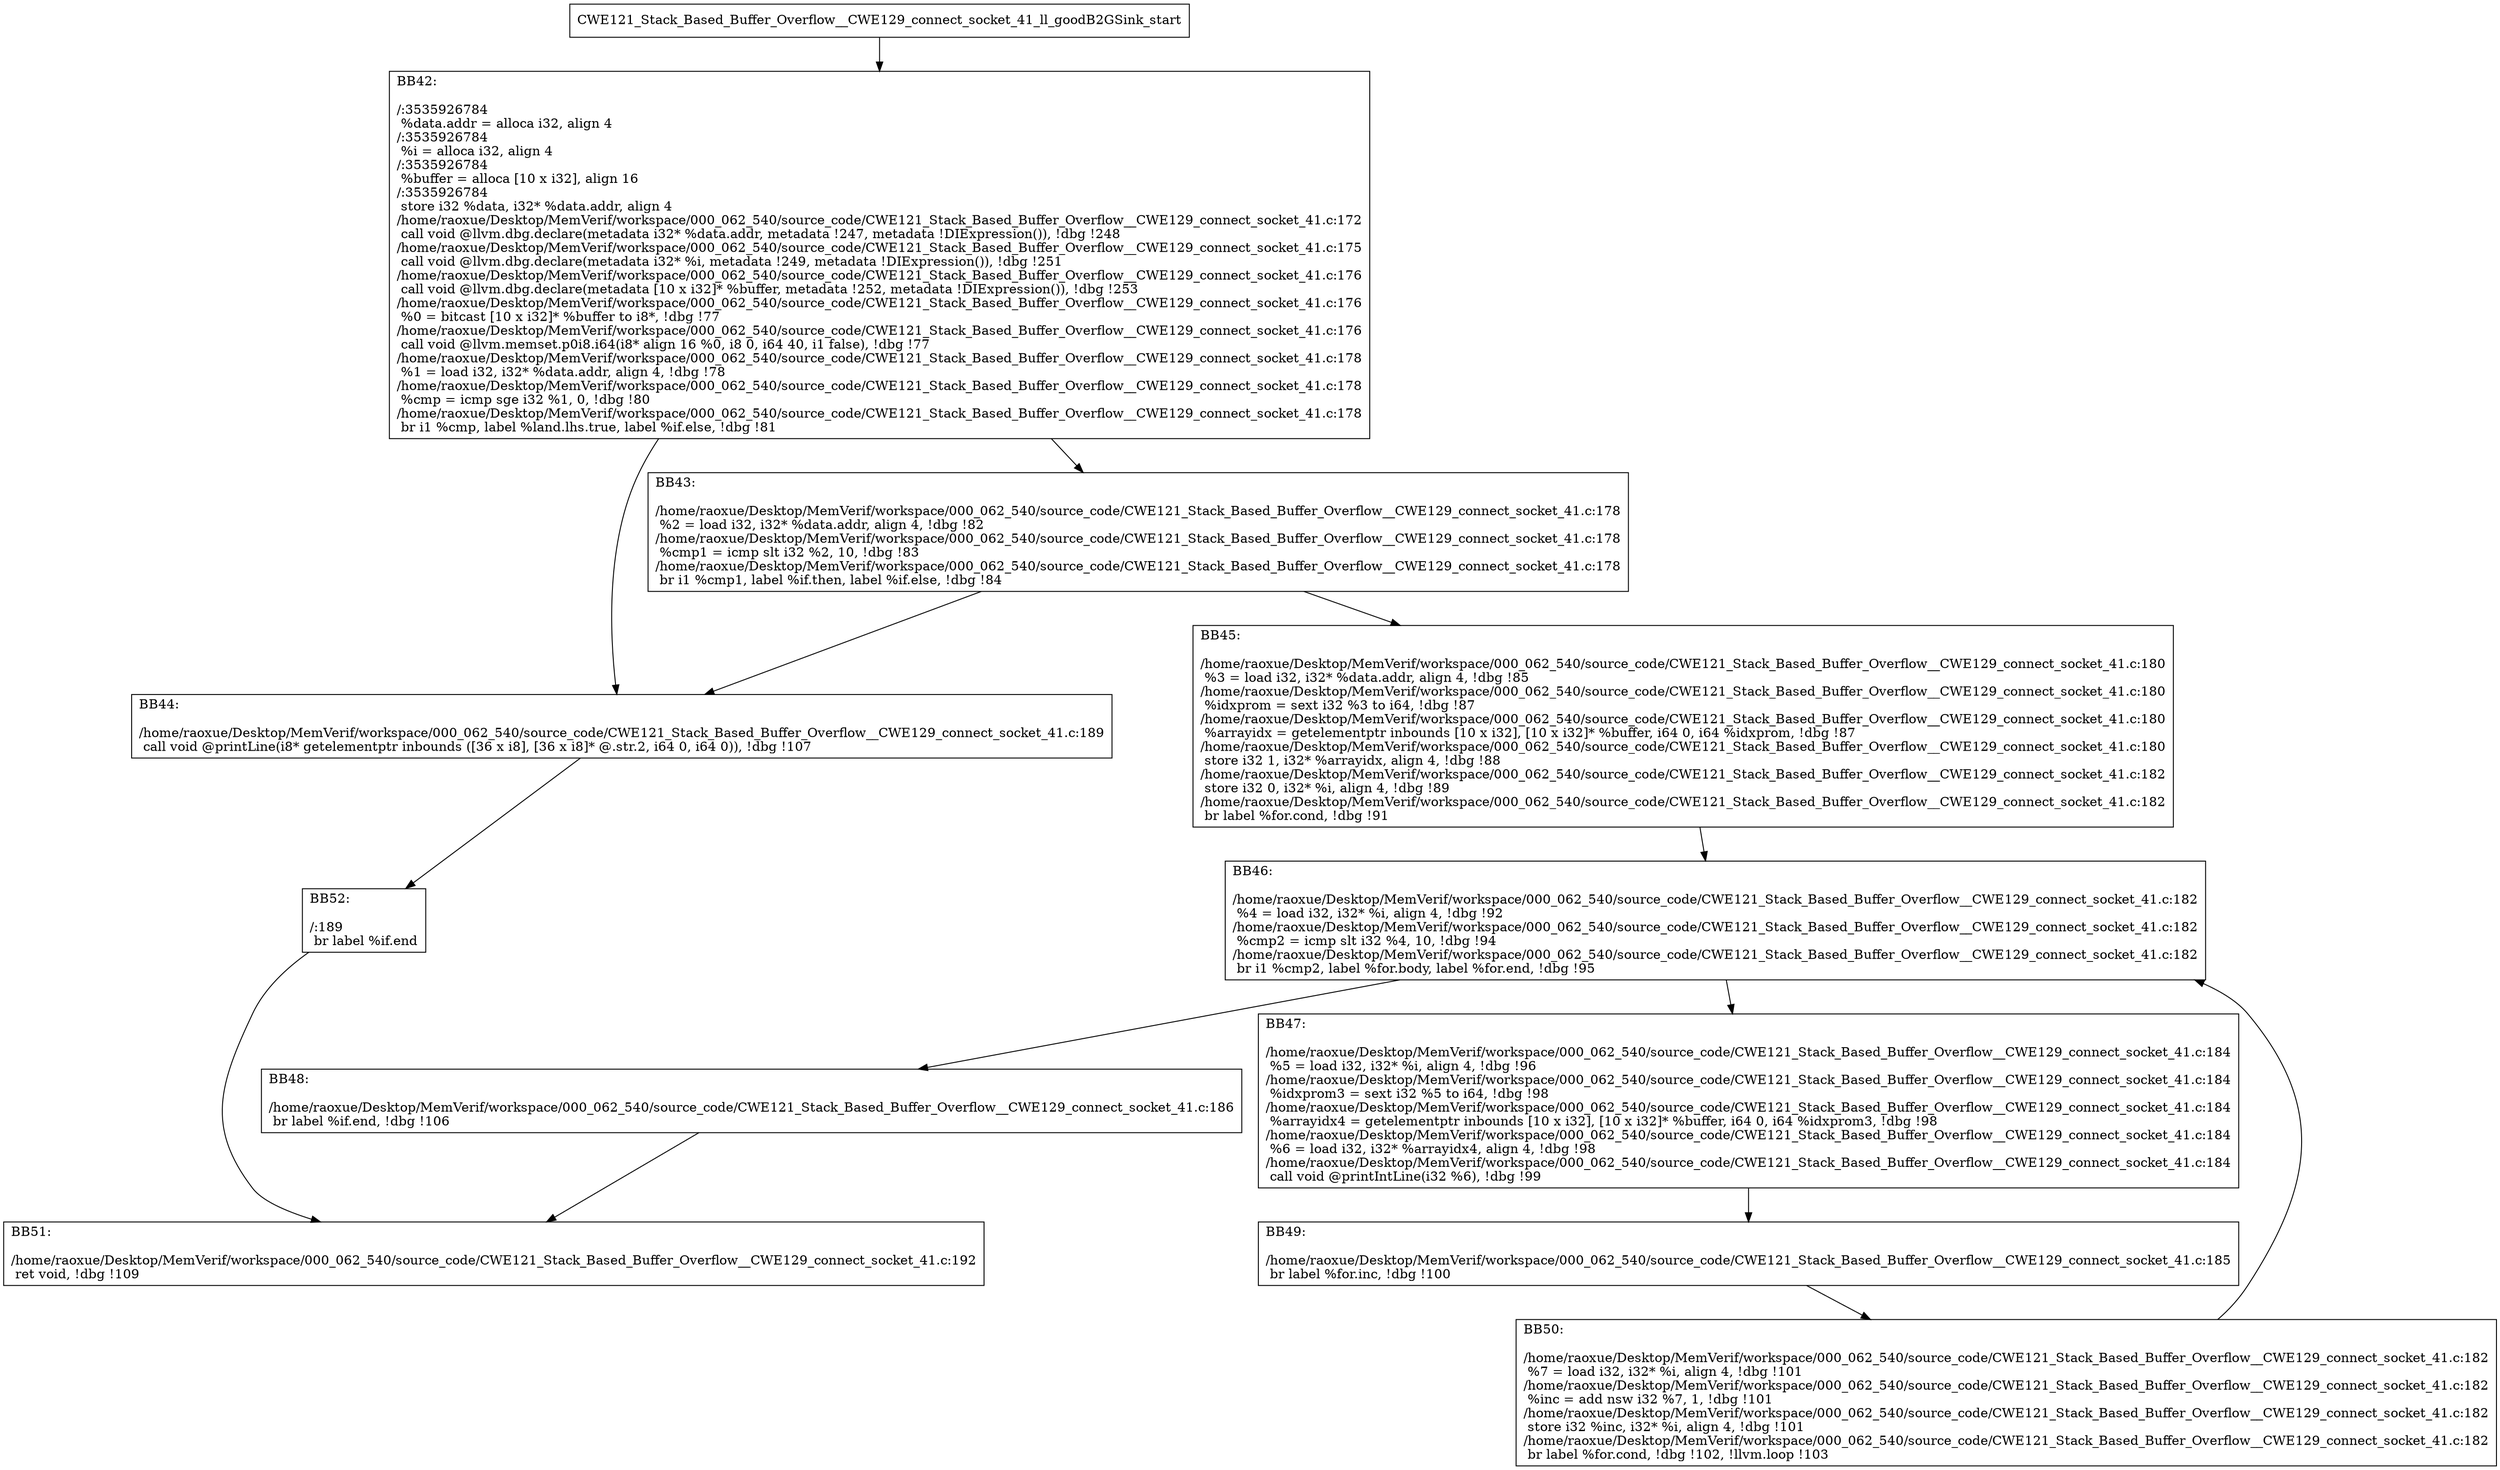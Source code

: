 digraph "CFG for'CWE121_Stack_Based_Buffer_Overflow__CWE129_connect_socket_41_ll_goodB2GSink' function" {
	BBCWE121_Stack_Based_Buffer_Overflow__CWE129_connect_socket_41_ll_goodB2GSink_start[shape=record,label="{CWE121_Stack_Based_Buffer_Overflow__CWE129_connect_socket_41_ll_goodB2GSink_start}"];
	BBCWE121_Stack_Based_Buffer_Overflow__CWE129_connect_socket_41_ll_goodB2GSink_start-> CWE121_Stack_Based_Buffer_Overflow__CWE129_connect_socket_41_ll_goodB2GSinkBB42;
	CWE121_Stack_Based_Buffer_Overflow__CWE129_connect_socket_41_ll_goodB2GSinkBB42 [shape=record, label="{BB42:\l\l/:3535926784\l
  %data.addr = alloca i32, align 4\l
/:3535926784\l
  %i = alloca i32, align 4\l
/:3535926784\l
  %buffer = alloca [10 x i32], align 16\l
/:3535926784\l
  store i32 %data, i32* %data.addr, align 4\l
/home/raoxue/Desktop/MemVerif/workspace/000_062_540/source_code/CWE121_Stack_Based_Buffer_Overflow__CWE129_connect_socket_41.c:172\l
  call void @llvm.dbg.declare(metadata i32* %data.addr, metadata !247, metadata !DIExpression()), !dbg !248\l
/home/raoxue/Desktop/MemVerif/workspace/000_062_540/source_code/CWE121_Stack_Based_Buffer_Overflow__CWE129_connect_socket_41.c:175\l
  call void @llvm.dbg.declare(metadata i32* %i, metadata !249, metadata !DIExpression()), !dbg !251\l
/home/raoxue/Desktop/MemVerif/workspace/000_062_540/source_code/CWE121_Stack_Based_Buffer_Overflow__CWE129_connect_socket_41.c:176\l
  call void @llvm.dbg.declare(metadata [10 x i32]* %buffer, metadata !252, metadata !DIExpression()), !dbg !253\l
/home/raoxue/Desktop/MemVerif/workspace/000_062_540/source_code/CWE121_Stack_Based_Buffer_Overflow__CWE129_connect_socket_41.c:176\l
  %0 = bitcast [10 x i32]* %buffer to i8*, !dbg !77\l
/home/raoxue/Desktop/MemVerif/workspace/000_062_540/source_code/CWE121_Stack_Based_Buffer_Overflow__CWE129_connect_socket_41.c:176\l
  call void @llvm.memset.p0i8.i64(i8* align 16 %0, i8 0, i64 40, i1 false), !dbg !77\l
/home/raoxue/Desktop/MemVerif/workspace/000_062_540/source_code/CWE121_Stack_Based_Buffer_Overflow__CWE129_connect_socket_41.c:178\l
  %1 = load i32, i32* %data.addr, align 4, !dbg !78\l
/home/raoxue/Desktop/MemVerif/workspace/000_062_540/source_code/CWE121_Stack_Based_Buffer_Overflow__CWE129_connect_socket_41.c:178\l
  %cmp = icmp sge i32 %1, 0, !dbg !80\l
/home/raoxue/Desktop/MemVerif/workspace/000_062_540/source_code/CWE121_Stack_Based_Buffer_Overflow__CWE129_connect_socket_41.c:178\l
  br i1 %cmp, label %land.lhs.true, label %if.else, !dbg !81\l
}"];
	CWE121_Stack_Based_Buffer_Overflow__CWE129_connect_socket_41_ll_goodB2GSinkBB42-> CWE121_Stack_Based_Buffer_Overflow__CWE129_connect_socket_41_ll_goodB2GSinkBB43;
	CWE121_Stack_Based_Buffer_Overflow__CWE129_connect_socket_41_ll_goodB2GSinkBB42-> CWE121_Stack_Based_Buffer_Overflow__CWE129_connect_socket_41_ll_goodB2GSinkBB44;
	CWE121_Stack_Based_Buffer_Overflow__CWE129_connect_socket_41_ll_goodB2GSinkBB43 [shape=record, label="{BB43:\l\l/home/raoxue/Desktop/MemVerif/workspace/000_062_540/source_code/CWE121_Stack_Based_Buffer_Overflow__CWE129_connect_socket_41.c:178\l
  %2 = load i32, i32* %data.addr, align 4, !dbg !82\l
/home/raoxue/Desktop/MemVerif/workspace/000_062_540/source_code/CWE121_Stack_Based_Buffer_Overflow__CWE129_connect_socket_41.c:178\l
  %cmp1 = icmp slt i32 %2, 10, !dbg !83\l
/home/raoxue/Desktop/MemVerif/workspace/000_062_540/source_code/CWE121_Stack_Based_Buffer_Overflow__CWE129_connect_socket_41.c:178\l
  br i1 %cmp1, label %if.then, label %if.else, !dbg !84\l
}"];
	CWE121_Stack_Based_Buffer_Overflow__CWE129_connect_socket_41_ll_goodB2GSinkBB43-> CWE121_Stack_Based_Buffer_Overflow__CWE129_connect_socket_41_ll_goodB2GSinkBB45;
	CWE121_Stack_Based_Buffer_Overflow__CWE129_connect_socket_41_ll_goodB2GSinkBB43-> CWE121_Stack_Based_Buffer_Overflow__CWE129_connect_socket_41_ll_goodB2GSinkBB44;
	CWE121_Stack_Based_Buffer_Overflow__CWE129_connect_socket_41_ll_goodB2GSinkBB45 [shape=record, label="{BB45:\l\l/home/raoxue/Desktop/MemVerif/workspace/000_062_540/source_code/CWE121_Stack_Based_Buffer_Overflow__CWE129_connect_socket_41.c:180\l
  %3 = load i32, i32* %data.addr, align 4, !dbg !85\l
/home/raoxue/Desktop/MemVerif/workspace/000_062_540/source_code/CWE121_Stack_Based_Buffer_Overflow__CWE129_connect_socket_41.c:180\l
  %idxprom = sext i32 %3 to i64, !dbg !87\l
/home/raoxue/Desktop/MemVerif/workspace/000_062_540/source_code/CWE121_Stack_Based_Buffer_Overflow__CWE129_connect_socket_41.c:180\l
  %arrayidx = getelementptr inbounds [10 x i32], [10 x i32]* %buffer, i64 0, i64 %idxprom, !dbg !87\l
/home/raoxue/Desktop/MemVerif/workspace/000_062_540/source_code/CWE121_Stack_Based_Buffer_Overflow__CWE129_connect_socket_41.c:180\l
  store i32 1, i32* %arrayidx, align 4, !dbg !88\l
/home/raoxue/Desktop/MemVerif/workspace/000_062_540/source_code/CWE121_Stack_Based_Buffer_Overflow__CWE129_connect_socket_41.c:182\l
  store i32 0, i32* %i, align 4, !dbg !89\l
/home/raoxue/Desktop/MemVerif/workspace/000_062_540/source_code/CWE121_Stack_Based_Buffer_Overflow__CWE129_connect_socket_41.c:182\l
  br label %for.cond, !dbg !91\l
}"];
	CWE121_Stack_Based_Buffer_Overflow__CWE129_connect_socket_41_ll_goodB2GSinkBB45-> CWE121_Stack_Based_Buffer_Overflow__CWE129_connect_socket_41_ll_goodB2GSinkBB46;
	CWE121_Stack_Based_Buffer_Overflow__CWE129_connect_socket_41_ll_goodB2GSinkBB46 [shape=record, label="{BB46:\l\l/home/raoxue/Desktop/MemVerif/workspace/000_062_540/source_code/CWE121_Stack_Based_Buffer_Overflow__CWE129_connect_socket_41.c:182\l
  %4 = load i32, i32* %i, align 4, !dbg !92\l
/home/raoxue/Desktop/MemVerif/workspace/000_062_540/source_code/CWE121_Stack_Based_Buffer_Overflow__CWE129_connect_socket_41.c:182\l
  %cmp2 = icmp slt i32 %4, 10, !dbg !94\l
/home/raoxue/Desktop/MemVerif/workspace/000_062_540/source_code/CWE121_Stack_Based_Buffer_Overflow__CWE129_connect_socket_41.c:182\l
  br i1 %cmp2, label %for.body, label %for.end, !dbg !95\l
}"];
	CWE121_Stack_Based_Buffer_Overflow__CWE129_connect_socket_41_ll_goodB2GSinkBB46-> CWE121_Stack_Based_Buffer_Overflow__CWE129_connect_socket_41_ll_goodB2GSinkBB47;
	CWE121_Stack_Based_Buffer_Overflow__CWE129_connect_socket_41_ll_goodB2GSinkBB46-> CWE121_Stack_Based_Buffer_Overflow__CWE129_connect_socket_41_ll_goodB2GSinkBB48;
	CWE121_Stack_Based_Buffer_Overflow__CWE129_connect_socket_41_ll_goodB2GSinkBB47 [shape=record, label="{BB47:\l\l/home/raoxue/Desktop/MemVerif/workspace/000_062_540/source_code/CWE121_Stack_Based_Buffer_Overflow__CWE129_connect_socket_41.c:184\l
  %5 = load i32, i32* %i, align 4, !dbg !96\l
/home/raoxue/Desktop/MemVerif/workspace/000_062_540/source_code/CWE121_Stack_Based_Buffer_Overflow__CWE129_connect_socket_41.c:184\l
  %idxprom3 = sext i32 %5 to i64, !dbg !98\l
/home/raoxue/Desktop/MemVerif/workspace/000_062_540/source_code/CWE121_Stack_Based_Buffer_Overflow__CWE129_connect_socket_41.c:184\l
  %arrayidx4 = getelementptr inbounds [10 x i32], [10 x i32]* %buffer, i64 0, i64 %idxprom3, !dbg !98\l
/home/raoxue/Desktop/MemVerif/workspace/000_062_540/source_code/CWE121_Stack_Based_Buffer_Overflow__CWE129_connect_socket_41.c:184\l
  %6 = load i32, i32* %arrayidx4, align 4, !dbg !98\l
/home/raoxue/Desktop/MemVerif/workspace/000_062_540/source_code/CWE121_Stack_Based_Buffer_Overflow__CWE129_connect_socket_41.c:184\l
  call void @printIntLine(i32 %6), !dbg !99\l
}"];
	CWE121_Stack_Based_Buffer_Overflow__CWE129_connect_socket_41_ll_goodB2GSinkBB47-> CWE121_Stack_Based_Buffer_Overflow__CWE129_connect_socket_41_ll_goodB2GSinkBB49;
	CWE121_Stack_Based_Buffer_Overflow__CWE129_connect_socket_41_ll_goodB2GSinkBB49 [shape=record, label="{BB49:\l\l/home/raoxue/Desktop/MemVerif/workspace/000_062_540/source_code/CWE121_Stack_Based_Buffer_Overflow__CWE129_connect_socket_41.c:185\l
  br label %for.inc, !dbg !100\l
}"];
	CWE121_Stack_Based_Buffer_Overflow__CWE129_connect_socket_41_ll_goodB2GSinkBB49-> CWE121_Stack_Based_Buffer_Overflow__CWE129_connect_socket_41_ll_goodB2GSinkBB50;
	CWE121_Stack_Based_Buffer_Overflow__CWE129_connect_socket_41_ll_goodB2GSinkBB50 [shape=record, label="{BB50:\l\l/home/raoxue/Desktop/MemVerif/workspace/000_062_540/source_code/CWE121_Stack_Based_Buffer_Overflow__CWE129_connect_socket_41.c:182\l
  %7 = load i32, i32* %i, align 4, !dbg !101\l
/home/raoxue/Desktop/MemVerif/workspace/000_062_540/source_code/CWE121_Stack_Based_Buffer_Overflow__CWE129_connect_socket_41.c:182\l
  %inc = add nsw i32 %7, 1, !dbg !101\l
/home/raoxue/Desktop/MemVerif/workspace/000_062_540/source_code/CWE121_Stack_Based_Buffer_Overflow__CWE129_connect_socket_41.c:182\l
  store i32 %inc, i32* %i, align 4, !dbg !101\l
/home/raoxue/Desktop/MemVerif/workspace/000_062_540/source_code/CWE121_Stack_Based_Buffer_Overflow__CWE129_connect_socket_41.c:182\l
  br label %for.cond, !dbg !102, !llvm.loop !103\l
}"];
	CWE121_Stack_Based_Buffer_Overflow__CWE129_connect_socket_41_ll_goodB2GSinkBB50-> CWE121_Stack_Based_Buffer_Overflow__CWE129_connect_socket_41_ll_goodB2GSinkBB46;
	CWE121_Stack_Based_Buffer_Overflow__CWE129_connect_socket_41_ll_goodB2GSinkBB48 [shape=record, label="{BB48:\l\l/home/raoxue/Desktop/MemVerif/workspace/000_062_540/source_code/CWE121_Stack_Based_Buffer_Overflow__CWE129_connect_socket_41.c:186\l
  br label %if.end, !dbg !106\l
}"];
	CWE121_Stack_Based_Buffer_Overflow__CWE129_connect_socket_41_ll_goodB2GSinkBB48-> CWE121_Stack_Based_Buffer_Overflow__CWE129_connect_socket_41_ll_goodB2GSinkBB51;
	CWE121_Stack_Based_Buffer_Overflow__CWE129_connect_socket_41_ll_goodB2GSinkBB44 [shape=record, label="{BB44:\l\l/home/raoxue/Desktop/MemVerif/workspace/000_062_540/source_code/CWE121_Stack_Based_Buffer_Overflow__CWE129_connect_socket_41.c:189\l
  call void @printLine(i8* getelementptr inbounds ([36 x i8], [36 x i8]* @.str.2, i64 0, i64 0)), !dbg !107\l
}"];
	CWE121_Stack_Based_Buffer_Overflow__CWE129_connect_socket_41_ll_goodB2GSinkBB44-> CWE121_Stack_Based_Buffer_Overflow__CWE129_connect_socket_41_ll_goodB2GSinkBB52;
	CWE121_Stack_Based_Buffer_Overflow__CWE129_connect_socket_41_ll_goodB2GSinkBB52 [shape=record, label="{BB52:\l\l/:189\l
  br label %if.end\l
}"];
	CWE121_Stack_Based_Buffer_Overflow__CWE129_connect_socket_41_ll_goodB2GSinkBB52-> CWE121_Stack_Based_Buffer_Overflow__CWE129_connect_socket_41_ll_goodB2GSinkBB51;
	CWE121_Stack_Based_Buffer_Overflow__CWE129_connect_socket_41_ll_goodB2GSinkBB51 [shape=record, label="{BB51:\l\l/home/raoxue/Desktop/MemVerif/workspace/000_062_540/source_code/CWE121_Stack_Based_Buffer_Overflow__CWE129_connect_socket_41.c:192\l
  ret void, !dbg !109\l
}"];
}
